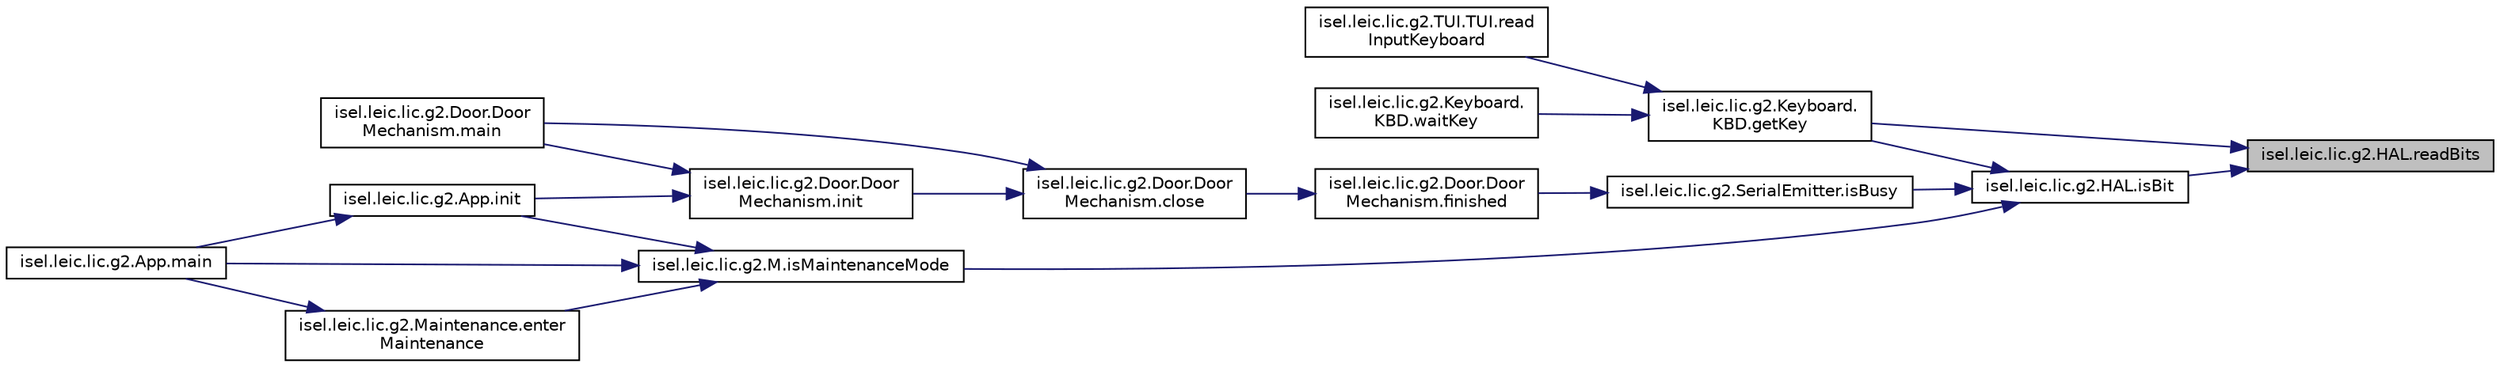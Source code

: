 digraph "isel.leic.lic.g2.HAL.readBits"
{
 // LATEX_PDF_SIZE
  edge [fontname="Helvetica",fontsize="10",labelfontname="Helvetica",labelfontsize="10"];
  node [fontname="Helvetica",fontsize="10",shape=record];
  rankdir="RL";
  Node1 [label="isel.leic.lic.g2.HAL.readBits",height=0.2,width=0.4,color="black", fillcolor="grey75", style="filled", fontcolor="black",tooltip=" "];
  Node1 -> Node2 [dir="back",color="midnightblue",fontsize="10",style="solid"];
  Node2 [label="isel.leic.lic.g2.Keyboard.\lKBD.getKey",height=0.2,width=0.4,color="black", fillcolor="white", style="filled",URL="$classisel_1_1leic_1_1lic_1_1g2_1_1_keyboard_1_1_k_b_d.html#adb5c2c22b591420b0a8f9581904765ed",tooltip=" "];
  Node2 -> Node3 [dir="back",color="midnightblue",fontsize="10",style="solid"];
  Node3 [label="isel.leic.lic.g2.TUI.TUI.read\lInputKeyboard",height=0.2,width=0.4,color="black", fillcolor="white", style="filled",URL="$classisel_1_1leic_1_1lic_1_1g2_1_1_t_u_i_1_1_t_u_i.html#ac0bf48809a3d99236b0d41f860cb2bc9",tooltip=" "];
  Node2 -> Node4 [dir="back",color="midnightblue",fontsize="10",style="solid"];
  Node4 [label="isel.leic.lic.g2.Keyboard.\lKBD.waitKey",height=0.2,width=0.4,color="black", fillcolor="white", style="filled",URL="$classisel_1_1leic_1_1lic_1_1g2_1_1_keyboard_1_1_k_b_d.html#ac929e76fad8f5d0a1dd952c0b33c60fa",tooltip=" "];
  Node1 -> Node5 [dir="back",color="midnightblue",fontsize="10",style="solid"];
  Node5 [label="isel.leic.lic.g2.HAL.isBit",height=0.2,width=0.4,color="black", fillcolor="white", style="filled",URL="$classisel_1_1leic_1_1lic_1_1g2_1_1_h_a_l.html#ae646fea5575649187c3d04e65c5b75d1",tooltip=" "];
  Node5 -> Node2 [dir="back",color="midnightblue",fontsize="10",style="solid"];
  Node5 -> Node6 [dir="back",color="midnightblue",fontsize="10",style="solid"];
  Node6 [label="isel.leic.lic.g2.SerialEmitter.isBusy",height=0.2,width=0.4,color="black", fillcolor="white", style="filled",URL="$classisel_1_1leic_1_1lic_1_1g2_1_1_serial_emitter.html#aade49b48039f011f38dc20befe139e41",tooltip=" "];
  Node6 -> Node7 [dir="back",color="midnightblue",fontsize="10",style="solid"];
  Node7 [label="isel.leic.lic.g2.Door.Door\lMechanism.finished",height=0.2,width=0.4,color="black", fillcolor="white", style="filled",URL="$classisel_1_1leic_1_1lic_1_1g2_1_1_door_1_1_door_mechanism.html#a4c6438e31daabd5138dd0d542bf2603b",tooltip=" "];
  Node7 -> Node8 [dir="back",color="midnightblue",fontsize="10",style="solid"];
  Node8 [label="isel.leic.lic.g2.Door.Door\lMechanism.close",height=0.2,width=0.4,color="black", fillcolor="white", style="filled",URL="$classisel_1_1leic_1_1lic_1_1g2_1_1_door_1_1_door_mechanism.html#ab92019e0d835f9ce2bc51a23a0d69009",tooltip=" "];
  Node8 -> Node9 [dir="back",color="midnightblue",fontsize="10",style="solid"];
  Node9 [label="isel.leic.lic.g2.Door.Door\lMechanism.init",height=0.2,width=0.4,color="black", fillcolor="white", style="filled",URL="$classisel_1_1leic_1_1lic_1_1g2_1_1_door_1_1_door_mechanism.html#a46b05ac1b5bd930777170d82727f034f",tooltip=" "];
  Node9 -> Node10 [dir="back",color="midnightblue",fontsize="10",style="solid"];
  Node10 [label="isel.leic.lic.g2.App.init",height=0.2,width=0.4,color="black", fillcolor="white", style="filled",URL="$classisel_1_1leic_1_1lic_1_1g2_1_1_app.html#afc79da9e29b49d52529cf43de830f463",tooltip=" "];
  Node10 -> Node11 [dir="back",color="midnightblue",fontsize="10",style="solid"];
  Node11 [label="isel.leic.lic.g2.App.main",height=0.2,width=0.4,color="black", fillcolor="white", style="filled",URL="$classisel_1_1leic_1_1lic_1_1g2_1_1_app.html#a42477b20f03497da542309614b77b105",tooltip=" "];
  Node9 -> Node12 [dir="back",color="midnightblue",fontsize="10",style="solid"];
  Node12 [label="isel.leic.lic.g2.Door.Door\lMechanism.main",height=0.2,width=0.4,color="black", fillcolor="white", style="filled",URL="$classisel_1_1leic_1_1lic_1_1g2_1_1_door_1_1_door_mechanism.html#a1cee2e731fdac31a32aea7f7b4e3a349",tooltip=" "];
  Node8 -> Node12 [dir="back",color="midnightblue",fontsize="10",style="solid"];
  Node5 -> Node13 [dir="back",color="midnightblue",fontsize="10",style="solid"];
  Node13 [label="isel.leic.lic.g2.M.isMaintenanceMode",height=0.2,width=0.4,color="black", fillcolor="white", style="filled",URL="$classisel_1_1leic_1_1lic_1_1g2_1_1_m.html#adb7fdf4536800702690ebdaf22a36843",tooltip=" "];
  Node13 -> Node14 [dir="back",color="midnightblue",fontsize="10",style="solid"];
  Node14 [label="isel.leic.lic.g2.Maintenance.enter\lMaintenance",height=0.2,width=0.4,color="black", fillcolor="white", style="filled",URL="$classisel_1_1leic_1_1lic_1_1g2_1_1_maintenance.html#a2f3ec9b7ddb0cb3707af4ea6c5568cda",tooltip=" "];
  Node14 -> Node11 [dir="back",color="midnightblue",fontsize="10",style="solid"];
  Node13 -> Node10 [dir="back",color="midnightblue",fontsize="10",style="solid"];
  Node13 -> Node11 [dir="back",color="midnightblue",fontsize="10",style="solid"];
}
